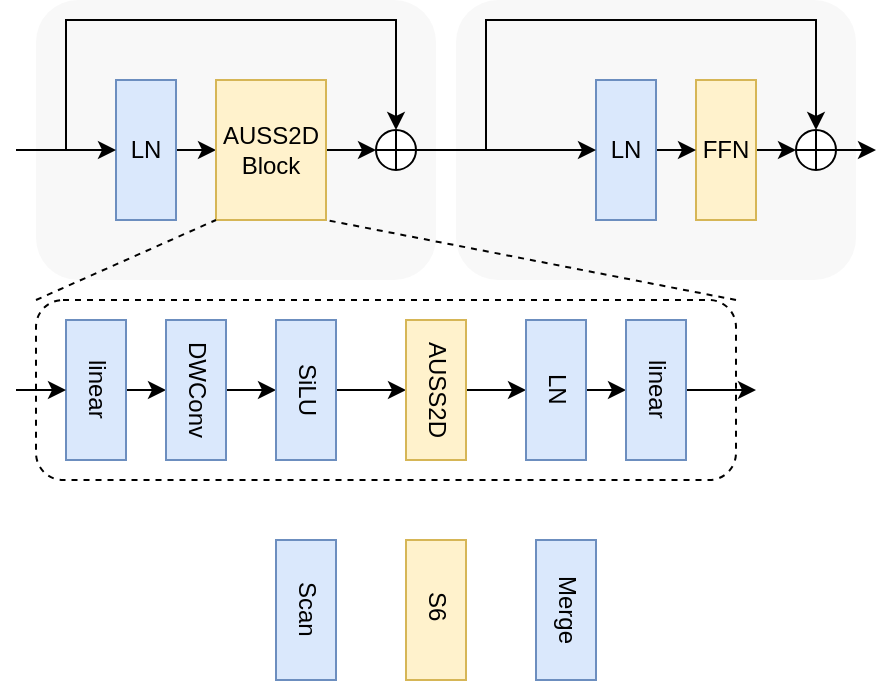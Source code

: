 <mxfile version="27.0.5">
  <diagram name="第 1 页" id="FjJBCUENaQ4CZFZM256z">
    <mxGraphModel dx="1847" dy="397" grid="1" gridSize="10" guides="1" tooltips="1" connect="1" arrows="1" fold="1" page="1" pageScale="1" pageWidth="1200" pageHeight="1920" math="0" shadow="0">
      <root>
        <mxCell id="0" />
        <mxCell id="1" parent="0" />
        <mxCell id="GaT-GBiJNjaNYy9AYpSU-58" value="" style="rounded=1;whiteSpace=wrap;html=1;dashed=1;" parent="1" vertex="1">
          <mxGeometry x="10" y="500" width="350" height="90" as="geometry" />
        </mxCell>
        <mxCell id="GaT-GBiJNjaNYy9AYpSU-56" value="" style="rounded=1;whiteSpace=wrap;html=1;fillColor=#f5f5f5;fontColor=#333333;strokeColor=none;opacity=70;" parent="1" vertex="1">
          <mxGeometry x="220" y="350" width="200" height="140" as="geometry" />
        </mxCell>
        <mxCell id="GaT-GBiJNjaNYy9AYpSU-55" value="" style="rounded=1;whiteSpace=wrap;html=1;fillColor=#f5f5f5;fontColor=#333333;strokeColor=none;opacity=70;" parent="1" vertex="1">
          <mxGeometry x="10" y="350" width="200" height="140" as="geometry" />
        </mxCell>
        <mxCell id="GaT-GBiJNjaNYy9AYpSU-27" style="edgeStyle=orthogonalEdgeStyle;rounded=0;orthogonalLoop=1;jettySize=auto;html=1;exitX=0.5;exitY=0;exitDx=0;exitDy=0;entryX=0.5;entryY=1;entryDx=0;entryDy=0;" parent="1" source="GaT-GBiJNjaNYy9AYpSU-1" target="GaT-GBiJNjaNYy9AYpSU-2" edge="1">
          <mxGeometry relative="1" as="geometry" />
        </mxCell>
        <mxCell id="GaT-GBiJNjaNYy9AYpSU-1" value="LN" style="rounded=0;whiteSpace=wrap;html=1;fillColor=#dae8fc;strokeColor=#6c8ebf;flipH=0;flipV=0;direction=south;" parent="1" vertex="1">
          <mxGeometry x="50" y="390" width="30" height="70" as="geometry" />
        </mxCell>
        <mxCell id="GaT-GBiJNjaNYy9AYpSU-33" style="edgeStyle=orthogonalEdgeStyle;rounded=0;orthogonalLoop=1;jettySize=auto;html=1;exitX=0.5;exitY=0;exitDx=0;exitDy=0;" parent="1" source="GaT-GBiJNjaNYy9AYpSU-2" edge="1">
          <mxGeometry relative="1" as="geometry">
            <mxPoint x="180" y="425" as="targetPoint" />
          </mxGeometry>
        </mxCell>
        <mxCell id="GaT-GBiJNjaNYy9AYpSU-2" value="AUSS2D&lt;br&gt;&lt;div&gt;Block&lt;/div&gt;" style="rounded=0;whiteSpace=wrap;html=1;fillColor=#fff2cc;strokeColor=#d6b656;direction=south;" parent="1" vertex="1">
          <mxGeometry x="100" y="390" width="55" height="70" as="geometry" />
        </mxCell>
        <mxCell id="GaT-GBiJNjaNYy9AYpSU-48" style="edgeStyle=orthogonalEdgeStyle;rounded=0;orthogonalLoop=1;jettySize=auto;html=1;exitX=0.5;exitY=0;exitDx=0;exitDy=0;entryX=0.5;entryY=1;entryDx=0;entryDy=0;" parent="1" source="GaT-GBiJNjaNYy9AYpSU-3" target="GaT-GBiJNjaNYy9AYpSU-42" edge="1">
          <mxGeometry relative="1" as="geometry" />
        </mxCell>
        <mxCell id="GaT-GBiJNjaNYy9AYpSU-3" value="linear" style="rounded=0;whiteSpace=wrap;html=1;fillColor=#dae8fc;strokeColor=#6c8ebf;direction=south;textDirection=vertical-rl;flipH=1;flipV=0;verticalAlign=middle;align=center;horizontal=1;fontSize=12;" parent="1" vertex="1">
          <mxGeometry x="25" y="510" width="30" height="70" as="geometry" />
        </mxCell>
        <mxCell id="GaT-GBiJNjaNYy9AYpSU-37" style="edgeStyle=orthogonalEdgeStyle;rounded=0;orthogonalLoop=1;jettySize=auto;html=1;exitX=0.5;exitY=0;exitDx=0;exitDy=0;" parent="1" source="GaT-GBiJNjaNYy9AYpSU-4" edge="1">
          <mxGeometry relative="1" as="geometry">
            <mxPoint x="390" y="425" as="targetPoint" />
          </mxGeometry>
        </mxCell>
        <mxCell id="GaT-GBiJNjaNYy9AYpSU-4" value="FFN" style="rounded=0;whiteSpace=wrap;html=1;fillColor=#fff2cc;strokeColor=#d6b656;direction=south;" parent="1" vertex="1">
          <mxGeometry x="340" y="390" width="30" height="70" as="geometry" />
        </mxCell>
        <mxCell id="GaT-GBiJNjaNYy9AYpSU-30" style="edgeStyle=orthogonalEdgeStyle;rounded=0;orthogonalLoop=1;jettySize=auto;html=1;exitX=0.5;exitY=0;exitDx=0;exitDy=0;entryX=0.5;entryY=1;entryDx=0;entryDy=0;" parent="1" source="GaT-GBiJNjaNYy9AYpSU-5" target="GaT-GBiJNjaNYy9AYpSU-4" edge="1">
          <mxGeometry relative="1" as="geometry" />
        </mxCell>
        <mxCell id="GaT-GBiJNjaNYy9AYpSU-5" value="LN" style="rounded=0;whiteSpace=wrap;html=1;fillColor=#dae8fc;strokeColor=#6c8ebf;direction=south;" parent="1" vertex="1">
          <mxGeometry x="290" y="390" width="30" height="70" as="geometry" />
        </mxCell>
        <mxCell id="GaT-GBiJNjaNYy9AYpSU-19" value="" style="group" parent="1" vertex="1" connectable="0">
          <mxGeometry x="180" y="415" width="20" height="20" as="geometry" />
        </mxCell>
        <mxCell id="GaT-GBiJNjaNYy9AYpSU-6" value="" style="ellipse;whiteSpace=wrap;html=1;aspect=fixed;" parent="GaT-GBiJNjaNYy9AYpSU-19" vertex="1">
          <mxGeometry width="20" height="20" as="geometry" />
        </mxCell>
        <mxCell id="GaT-GBiJNjaNYy9AYpSU-8" value="" style="endArrow=none;html=1;rounded=0;entryX=0;entryY=0.5;entryDx=0;entryDy=0;exitX=1;exitY=0.5;exitDx=0;exitDy=0;" parent="GaT-GBiJNjaNYy9AYpSU-19" source="GaT-GBiJNjaNYy9AYpSU-6" target="GaT-GBiJNjaNYy9AYpSU-6" edge="1">
          <mxGeometry width="50" height="50" relative="1" as="geometry">
            <mxPoint x="45" y="80" as="sourcePoint" />
            <mxPoint x="95" y="30" as="targetPoint" />
          </mxGeometry>
        </mxCell>
        <mxCell id="GaT-GBiJNjaNYy9AYpSU-9" value="" style="endArrow=none;html=1;rounded=0;entryX=0.5;entryY=0;entryDx=0;entryDy=0;exitX=0.5;exitY=1;exitDx=0;exitDy=0;" parent="GaT-GBiJNjaNYy9AYpSU-19" source="GaT-GBiJNjaNYy9AYpSU-6" target="GaT-GBiJNjaNYy9AYpSU-6" edge="1">
          <mxGeometry width="50" height="50" relative="1" as="geometry">
            <mxPoint x="45" y="80" as="sourcePoint" />
            <mxPoint x="95" y="30" as="targetPoint" />
          </mxGeometry>
        </mxCell>
        <mxCell id="GaT-GBiJNjaNYy9AYpSU-57" style="edgeStyle=orthogonalEdgeStyle;rounded=0;orthogonalLoop=1;jettySize=auto;html=1;exitX=1;exitY=0.5;exitDx=0;exitDy=0;" parent="1" source="GaT-GBiJNjaNYy9AYpSU-24" edge="1">
          <mxGeometry relative="1" as="geometry">
            <mxPoint x="430" y="425.286" as="targetPoint" />
          </mxGeometry>
        </mxCell>
        <mxCell id="GaT-GBiJNjaNYy9AYpSU-24" value="" style="ellipse;whiteSpace=wrap;html=1;aspect=fixed;" parent="1" vertex="1">
          <mxGeometry x="390" y="415" width="20" height="20" as="geometry" />
        </mxCell>
        <mxCell id="GaT-GBiJNjaNYy9AYpSU-25" value="" style="endArrow=none;html=1;rounded=0;entryX=0;entryY=0.5;entryDx=0;entryDy=0;exitX=1;exitY=0.5;exitDx=0;exitDy=0;" parent="1" source="GaT-GBiJNjaNYy9AYpSU-24" target="GaT-GBiJNjaNYy9AYpSU-24" edge="1">
          <mxGeometry width="50" height="50" relative="1" as="geometry">
            <mxPoint x="95" y="330" as="sourcePoint" />
            <mxPoint x="75" y="330" as="targetPoint" />
          </mxGeometry>
        </mxCell>
        <mxCell id="GaT-GBiJNjaNYy9AYpSU-26" value="" style="endArrow=none;html=1;rounded=0;entryX=0.5;entryY=0;entryDx=0;entryDy=0;exitX=0.5;exitY=1;exitDx=0;exitDy=0;" parent="1" source="GaT-GBiJNjaNYy9AYpSU-24" target="GaT-GBiJNjaNYy9AYpSU-24" edge="1">
          <mxGeometry width="50" height="50" relative="1" as="geometry">
            <mxPoint x="110" y="280" as="sourcePoint" />
            <mxPoint x="160" y="230" as="targetPoint" />
          </mxGeometry>
        </mxCell>
        <mxCell id="GaT-GBiJNjaNYy9AYpSU-34" style="edgeStyle=orthogonalEdgeStyle;rounded=0;orthogonalLoop=1;jettySize=auto;html=1;exitX=1;exitY=0.5;exitDx=0;exitDy=0;entryX=0.5;entryY=1;entryDx=0;entryDy=0;" parent="1" source="GaT-GBiJNjaNYy9AYpSU-6" target="GaT-GBiJNjaNYy9AYpSU-5" edge="1">
          <mxGeometry relative="1" as="geometry" />
        </mxCell>
        <mxCell id="GaT-GBiJNjaNYy9AYpSU-38" value="" style="endArrow=classic;html=1;rounded=0;entryX=0.5;entryY=1;entryDx=0;entryDy=0;" parent="1" target="GaT-GBiJNjaNYy9AYpSU-1" edge="1">
          <mxGeometry width="50" height="50" relative="1" as="geometry">
            <mxPoint y="425" as="sourcePoint" />
            <mxPoint x="140" y="520" as="targetPoint" />
          </mxGeometry>
        </mxCell>
        <mxCell id="GaT-GBiJNjaNYy9AYpSU-39" value="" style="endArrow=classic;html=1;rounded=0;" parent="1" edge="1">
          <mxGeometry width="50" height="50" relative="1" as="geometry">
            <mxPoint x="25" y="425" as="sourcePoint" />
            <mxPoint x="190" y="415" as="targetPoint" />
            <Array as="points">
              <mxPoint x="25" y="360" />
              <mxPoint x="190" y="360" />
            </Array>
          </mxGeometry>
        </mxCell>
        <mxCell id="GaT-GBiJNjaNYy9AYpSU-41" value="" style="endArrow=classic;html=1;rounded=0;" parent="1" edge="1">
          <mxGeometry width="50" height="50" relative="1" as="geometry">
            <mxPoint x="235" y="425" as="sourcePoint" />
            <mxPoint x="400" y="415" as="targetPoint" />
            <Array as="points">
              <mxPoint x="235" y="360" />
              <mxPoint x="400" y="360" />
            </Array>
          </mxGeometry>
        </mxCell>
        <mxCell id="GaT-GBiJNjaNYy9AYpSU-49" style="edgeStyle=orthogonalEdgeStyle;rounded=0;orthogonalLoop=1;jettySize=auto;html=1;exitX=0.5;exitY=0;exitDx=0;exitDy=0;entryX=0.5;entryY=1;entryDx=0;entryDy=0;" parent="1" source="GaT-GBiJNjaNYy9AYpSU-42" target="GaT-GBiJNjaNYy9AYpSU-43" edge="1">
          <mxGeometry relative="1" as="geometry" />
        </mxCell>
        <mxCell id="GaT-GBiJNjaNYy9AYpSU-42" value="DWConv" style="rounded=0;whiteSpace=wrap;html=1;fillColor=#dae8fc;strokeColor=#6c8ebf;direction=south;textDirection=vertical-rl;" parent="1" vertex="1">
          <mxGeometry x="75" y="510" width="30" height="70" as="geometry" />
        </mxCell>
        <mxCell id="GaT-GBiJNjaNYy9AYpSU-50" style="edgeStyle=orthogonalEdgeStyle;rounded=0;orthogonalLoop=1;jettySize=auto;html=1;exitX=0.5;exitY=0;exitDx=0;exitDy=0;entryX=0.5;entryY=1;entryDx=0;entryDy=0;" parent="1" source="GaT-GBiJNjaNYy9AYpSU-43" target="GaT-GBiJNjaNYy9AYpSU-44" edge="1">
          <mxGeometry relative="1" as="geometry" />
        </mxCell>
        <mxCell id="GaT-GBiJNjaNYy9AYpSU-43" value="SiLU" style="rounded=0;whiteSpace=wrap;html=1;fillColor=#dae8fc;strokeColor=#6c8ebf;direction=south;textDirection=vertical-rl;" parent="1" vertex="1">
          <mxGeometry x="130" y="510" width="30" height="70" as="geometry" />
        </mxCell>
        <mxCell id="GaT-GBiJNjaNYy9AYpSU-51" style="edgeStyle=orthogonalEdgeStyle;rounded=0;orthogonalLoop=1;jettySize=auto;html=1;exitX=0.5;exitY=0;exitDx=0;exitDy=0;entryX=0.5;entryY=1;entryDx=0;entryDy=0;" parent="1" source="GaT-GBiJNjaNYy9AYpSU-44" target="GaT-GBiJNjaNYy9AYpSU-45" edge="1">
          <mxGeometry relative="1" as="geometry" />
        </mxCell>
        <mxCell id="GaT-GBiJNjaNYy9AYpSU-44" value="AUSS2D" style="rounded=0;whiteSpace=wrap;html=1;fillColor=#FFF2CC;strokeColor=#d6b656;direction=south;textDirection=vertical-rl;" parent="1" vertex="1">
          <mxGeometry x="195" y="510" width="30" height="70" as="geometry" />
        </mxCell>
        <mxCell id="GaT-GBiJNjaNYy9AYpSU-52" style="edgeStyle=orthogonalEdgeStyle;rounded=0;orthogonalLoop=1;jettySize=auto;html=1;exitX=0.5;exitY=0;exitDx=0;exitDy=0;entryX=0.5;entryY=1;entryDx=0;entryDy=0;" parent="1" source="GaT-GBiJNjaNYy9AYpSU-45" target="GaT-GBiJNjaNYy9AYpSU-46" edge="1">
          <mxGeometry relative="1" as="geometry" />
        </mxCell>
        <mxCell id="GaT-GBiJNjaNYy9AYpSU-45" value="LN" style="rounded=0;whiteSpace=wrap;html=1;fillColor=#dae8fc;strokeColor=#6c8ebf;direction=south;textDirection=vertical-rl;" parent="1" vertex="1">
          <mxGeometry x="255" y="510" width="30" height="70" as="geometry" />
        </mxCell>
        <mxCell id="GaT-GBiJNjaNYy9AYpSU-53" style="edgeStyle=orthogonalEdgeStyle;rounded=0;orthogonalLoop=1;jettySize=auto;html=1;exitX=0.5;exitY=0;exitDx=0;exitDy=0;" parent="1" source="GaT-GBiJNjaNYy9AYpSU-46" edge="1">
          <mxGeometry relative="1" as="geometry">
            <mxPoint x="370" y="545" as="targetPoint" />
          </mxGeometry>
        </mxCell>
        <mxCell id="GaT-GBiJNjaNYy9AYpSU-46" value="linear" style="rounded=0;whiteSpace=wrap;html=1;fillColor=#dae8fc;strokeColor=#6c8ebf;direction=south;textDirection=vertical-rl;" parent="1" vertex="1">
          <mxGeometry x="305" y="510" width="30" height="70" as="geometry" />
        </mxCell>
        <mxCell id="GaT-GBiJNjaNYy9AYpSU-47" value="" style="endArrow=classic;html=1;rounded=0;entryX=0.5;entryY=1;entryDx=0;entryDy=0;" parent="1" target="GaT-GBiJNjaNYy9AYpSU-3" edge="1">
          <mxGeometry width="50" height="50" relative="1" as="geometry">
            <mxPoint y="545" as="sourcePoint" />
            <mxPoint x="240" y="450" as="targetPoint" />
          </mxGeometry>
        </mxCell>
        <mxCell id="GaT-GBiJNjaNYy9AYpSU-59" value="" style="endArrow=none;dashed=1;html=1;strokeWidth=1;rounded=0;entryX=1;entryY=1;entryDx=0;entryDy=0;exitX=0;exitY=0;exitDx=0;exitDy=0;curved=0;" parent="1" source="GaT-GBiJNjaNYy9AYpSU-58" target="GaT-GBiJNjaNYy9AYpSU-2" edge="1">
          <mxGeometry width="50" height="50" relative="1" as="geometry">
            <mxPoint x="190" y="500" as="sourcePoint" />
            <mxPoint x="240" y="450" as="targetPoint" />
          </mxGeometry>
        </mxCell>
        <mxCell id="GaT-GBiJNjaNYy9AYpSU-60" value="" style="endArrow=none;dashed=1;html=1;strokeWidth=1;rounded=0;exitX=1;exitY=0;exitDx=0;exitDy=0;curved=0;entryX=1;entryY=0;entryDx=0;entryDy=0;" parent="1" source="GaT-GBiJNjaNYy9AYpSU-58" target="GaT-GBiJNjaNYy9AYpSU-2" edge="1">
          <mxGeometry width="50" height="50" relative="1" as="geometry">
            <mxPoint x="20" y="510" as="sourcePoint" />
            <mxPoint x="110" y="470" as="targetPoint" />
          </mxGeometry>
        </mxCell>
        <mxCell id="0SUxPKAyiAz3vxqLfzWR-1" value="Scan" style="rounded=0;whiteSpace=wrap;html=1;fillColor=#dae8fc;strokeColor=#6c8ebf;direction=south;textDirection=vertical-rl;flipH=1;flipV=0;verticalAlign=middle;align=center;horizontal=1;fontSize=12;" vertex="1" parent="1">
          <mxGeometry x="130" y="620" width="30" height="70" as="geometry" />
        </mxCell>
        <mxCell id="0SUxPKAyiAz3vxqLfzWR-2" value="Merge" style="rounded=0;whiteSpace=wrap;html=1;fillColor=#dae8fc;strokeColor=#6c8ebf;direction=south;textDirection=vertical-rl;flipH=1;flipV=0;verticalAlign=middle;align=center;horizontal=1;fontSize=12;" vertex="1" parent="1">
          <mxGeometry x="260" y="620" width="30" height="70" as="geometry" />
        </mxCell>
        <mxCell id="0SUxPKAyiAz3vxqLfzWR-3" value="S6&amp;nbsp;" style="rounded=0;whiteSpace=wrap;html=1;fillColor=#fff2cc;strokeColor=#d6b656;direction=south;textDirection=vertical-rl;flipH=1;flipV=0;verticalAlign=middle;align=center;horizontal=1;fontSize=12;" vertex="1" parent="1">
          <mxGeometry x="195" y="620" width="30" height="70" as="geometry" />
        </mxCell>
      </root>
    </mxGraphModel>
  </diagram>
</mxfile>

